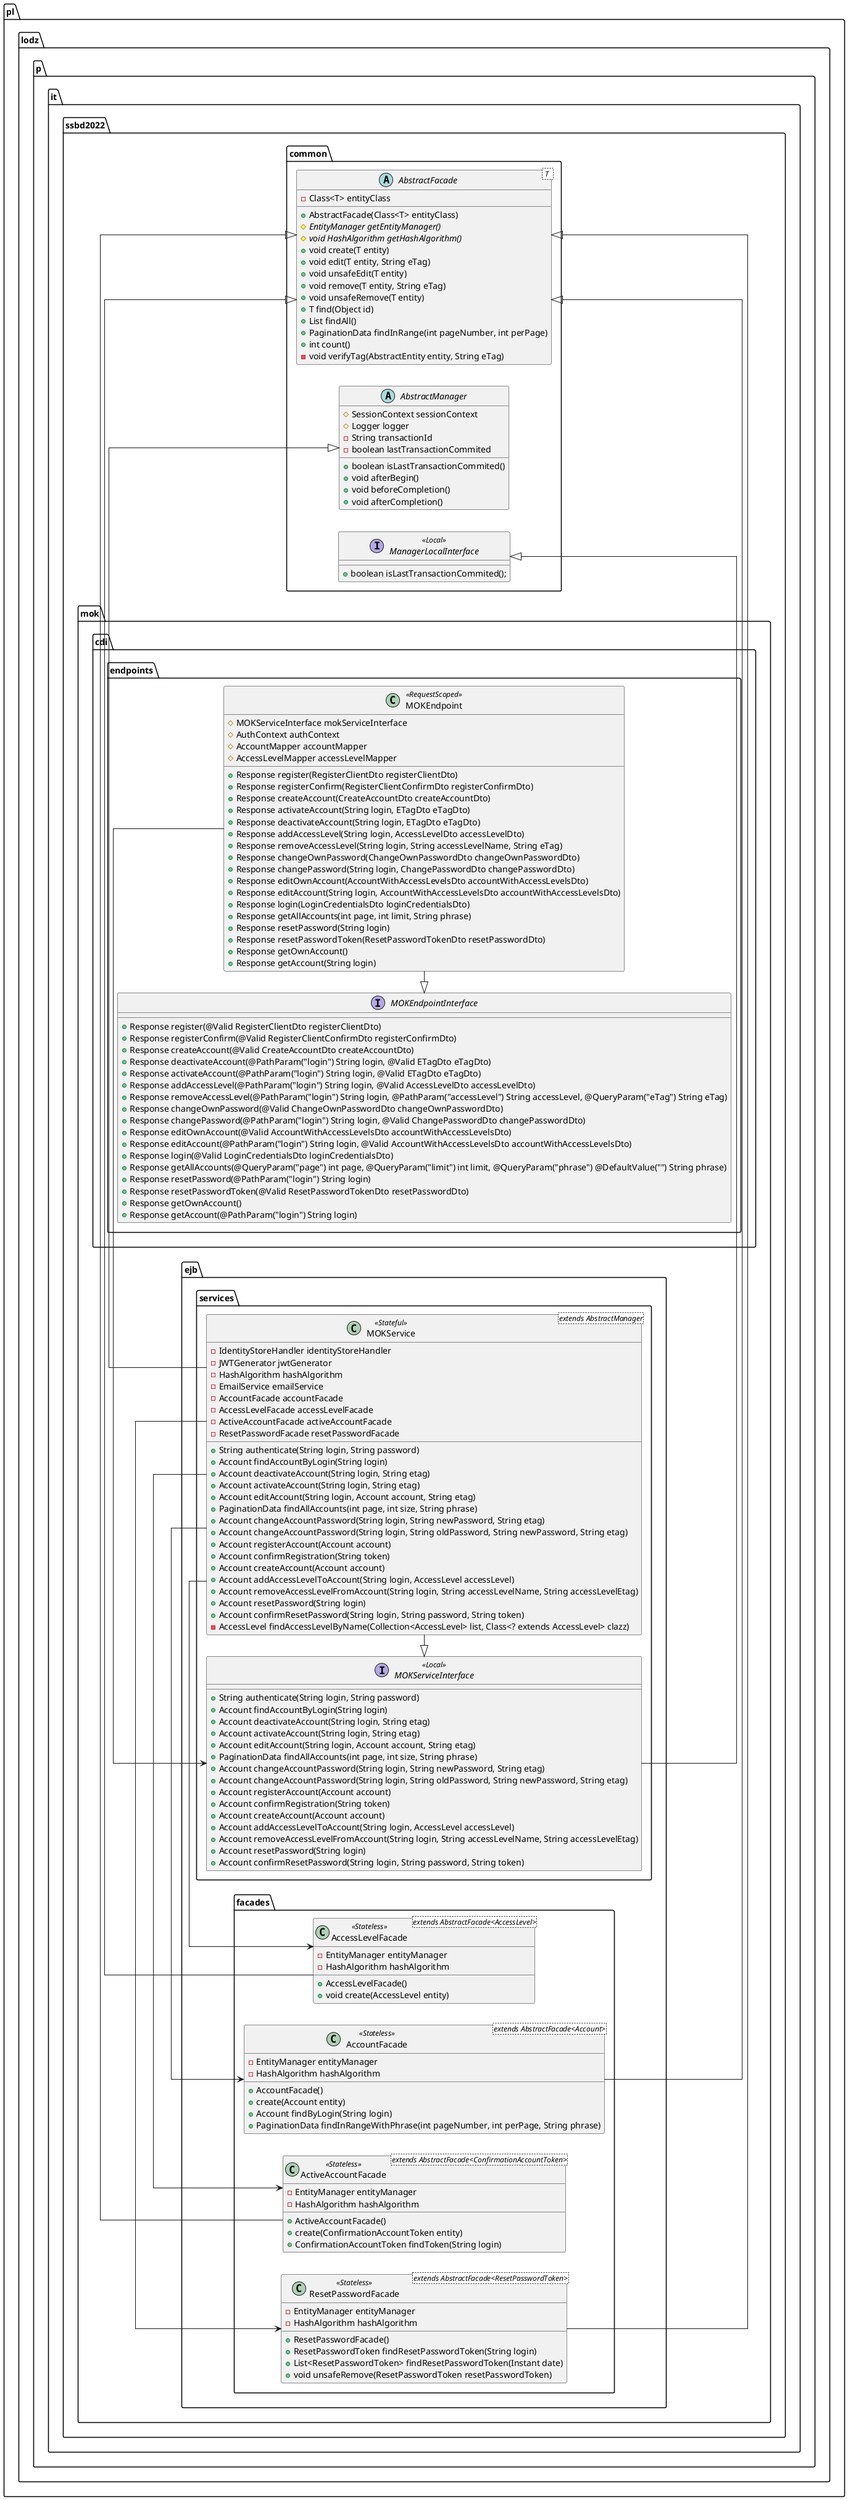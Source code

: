@startuml MOK_ejb_cdi_diagram
left to right direction
skinparam linetype ortho

package pl.lodz.p.it.ssbd2022.common {
    
    abstract class AbstractFacade< T  > {
        -Class<T> entityClass
        +AbstractFacade(Class<T> entityClass)
        #{abstract} EntityManager getEntityManager()
        #{abstract} void HashAlgorithm getHashAlgorithm()
        +void create(T entity)
        +void edit(T entity, String eTag)
        +void unsafeEdit(T entity)
        +void remove(T entity, String eTag)
        +void unsafeRemove(T entity)
        +T find(Object id)
        +List findAll()
        +PaginationData findInRange(int pageNumber, int perPage)
        +int count()
        -void verifyTag(AbstractEntity entity, String eTag)
    }

    abstract class AbstractManager {
        #SessionContext sessionContext
        #Logger logger
        -String transactionId
        -boolean lastTransactionCommited
        +boolean isLastTransactionCommited()
        +void afterBegin()
        +void beforeCompletion()
        +void afterCompletion()
    }

    interface ManagerLocalInterface <<Local>> {
        +boolean isLastTransactionCommited();
    }
}


package pl.lodz.p.it.ssbd2022.mok {
    ' ENDPOINTY
    package cdi.endpoints {
        interface MOKEndpointInterface {
            +Response register(@Valid RegisterClientDto registerClientDto)
            +Response registerConfirm(@Valid RegisterClientConfirmDto registerConfirmDto)
            +Response createAccount(@Valid CreateAccountDto createAccountDto)
            +Response deactivateAccount(@PathParam("login") String login, @Valid ETagDto eTagDto)
            +Response activateAccount(@PathParam("login") String login, @Valid ETagDto eTagDto)
            +Response addAccessLevel(@PathParam("login") String login, @Valid AccessLevelDto accessLevelDto)
            +Response removeAccessLevel(@PathParam("login") String login, @PathParam("accessLevel") String accessLevel, @QueryParam("eTag") String eTag)
            +Response changeOwnPassword(@Valid ChangeOwnPasswordDto changeOwnPasswordDto)
            +Response changePassword(@PathParam("login") String login, @Valid ChangePasswordDto changePasswordDto)
            +Response editOwnAccount(@Valid AccountWithAccessLevelsDto accountWithAccessLevelsDto)
            +Response editAccount(@PathParam("login") String login, @Valid AccountWithAccessLevelsDto accountWithAccessLevelsDto)
            +Response login(@Valid LoginCredentialsDto loginCredentialsDto)
            +Response getAllAccounts(@QueryParam("page") int page, @QueryParam("limit") int limit, @QueryParam("phrase") @DefaultValue("") String phrase)
            +Response resetPassword(@PathParam("login") String login)
            +Response resetPasswordToken(@Valid ResetPasswordTokenDto resetPasswordDto)
            +Response getOwnAccount()
            +Response getAccount(@PathParam("login") String login)
        }

        class MOKEndpoint<<RequestScoped>> {
            #MOKServiceInterface mokServiceInterface
            #AuthContext authContext
            #AccountMapper accountMapper
            #AccessLevelMapper accessLevelMapper
            +Response register(RegisterClientDto registerClientDto)
            +Response registerConfirm(RegisterClientConfirmDto registerConfirmDto)
            +Response createAccount(CreateAccountDto createAccountDto)
            +Response activateAccount(String login, ETagDto eTagDto)
            +Response deactivateAccount(String login, ETagDto eTagDto)
            +Response addAccessLevel(String login, AccessLevelDto accessLevelDto)
            +Response removeAccessLevel(String login, String accessLevelName, String eTag)
            +Response changeOwnPassword(ChangeOwnPasswordDto changeOwnPasswordDto)
            +Response changePassword(String login, ChangePasswordDto changePasswordDto)
            +Response editOwnAccount(AccountWithAccessLevelsDto accountWithAccessLevelsDto)
            +Response editAccount(String login, AccountWithAccessLevelsDto accountWithAccessLevelsDto)
            +Response login(LoginCredentialsDto loginCredentialsDto)
            +Response getAllAccounts(int page, int limit, String phrase)
            +Response resetPassword(String login)
            +Response resetPasswordToken(ResetPasswordTokenDto resetPasswordDto)
            +Response getOwnAccount()
            +Response getAccount(String login)

        }           
    }

    ' SERWISY
    package ejb.services {

        interface MOKServiceInterface <<Local>> {
            +String authenticate(String login, String password)
            +Account findAccountByLogin(String login)
            +Account deactivateAccount(String login, String etag)
            +Account activateAccount(String login, String etag)
            +Account editAccount(String login, Account account, String etag)
            +PaginationData findAllAccounts(int page, int size, String phrase)
            +Account changeAccountPassword(String login, String newPassword, String etag)
            +Account changeAccountPassword(String login, String oldPassword, String newPassword, String etag)
            +Account registerAccount(Account account)
            +Account confirmRegistration(String token)
            +Account createAccount(Account account)
            +Account addAccessLevelToAccount(String login, AccessLevel accessLevel)
            +Account removeAccessLevelFromAccount(String login, String accessLevelName, String accessLevelEtag)
            +Account resetPassword(String login)
            +Account confirmResetPassword(String login, String password, String token)
        }

        class MOKService<extends AbstractManager> <<Stateful>> {
            -IdentityStoreHandler identityStoreHandler
            -JWTGenerator jwtGenerator
            -HashAlgorithm hashAlgorithm
            -EmailService emailService
            -AccountFacade accountFacade
            -AccessLevelFacade accessLevelFacade
            -ActiveAccountFacade activeAccountFacade
            -ResetPasswordFacade resetPasswordFacade
            +String authenticate(String login, String password)
            +Account findAccountByLogin(String login)
            +Account deactivateAccount(String login, String etag)
            +Account activateAccount(String login, String etag)
            +Account editAccount(String login, Account account, String etag)
            +PaginationData findAllAccounts(int page, int size, String phrase)
            +Account changeAccountPassword(String login, String newPassword, String etag)
            +Account changeAccountPassword(String login, String oldPassword, String newPassword, String etag)
            +Account registerAccount(Account account)
            +Account confirmRegistration(String token)
            +Account createAccount(Account account)
            +Account addAccessLevelToAccount(String login, AccessLevel accessLevel)
            +Account removeAccessLevelFromAccount(String login, String accessLevelName, String accessLevelEtag)
            +Account resetPassword(String login)
            +Account confirmResetPassword(String login, String password, String token)
            -AccessLevel findAccessLevelByName(Collection<AccessLevel> list, Class<? extends AccessLevel> clazz)
        }

    }

    ' FASADY
    package ejb.facades {

        class AccessLevelFacade<extends AbstractFacade<AccessLevel>> <<Stateless>> {
            -EntityManager entityManager
            -HashAlgorithm hashAlgorithm
            +AccessLevelFacade()
            +void create(AccessLevel entity)
        }

        class AccountFacade<extends AbstractFacade<Account>> <<Stateless>> {
            -EntityManager entityManager
            -HashAlgorithm hashAlgorithm
            +AccountFacade()
            +create(Account entity)
            +Account findByLogin(String login)
            +PaginationData findInRangeWithPhrase(int pageNumber, int perPage, String phrase)
        }
        
        class ActiveAccountFacade<extends AbstractFacade<ConfirmationAccountToken>> <<Stateless>> {
            -EntityManager entityManager
            -HashAlgorithm hashAlgorithm
            +ActiveAccountFacade()
            +create(ConfirmationAccountToken entity)
            +ConfirmationAccountToken findToken(String login)
        }

        class ResetPasswordFacade<extends AbstractFacade<ResetPasswordToken>> <<Stateless>> {
            -EntityManager entityManager
            -HashAlgorithm hashAlgorithm
            +ResetPasswordFacade()
            +ResetPasswordToken findResetPasswordToken(String login)
            +List<ResetPasswordToken> findResetPasswordToken(Instant date)
            +void unsafeRemove(ResetPasswordToken resetPasswordToken)
        }

    }

    
    
}

' extend fasad
AbstractFacade <|- AccessLevelFacade
AbstractFacade <|- AccountFacade
AbstractFacade <|- ActiveAccountFacade
AbstractFacade <|- ResetPasswordFacade

' extend/implement serwis
AbstractManager <|- MOKService
ManagerLocalInterface <|- MOKServiceInterface
MOKServiceInterface <|- MOKService

' implement endpoint
MOKEndpointInterface <|- MOKEndpoint

' wykorzystanie serwisu przez endpoint
MOKEndpoint -> MOKServiceInterface

' wykorzystanie fasady przez serwis
MOKService -> AccessLevelFacade
MOKService -> AccountFacade
MOKService -> ActiveAccountFacade
MOKService -> ResetPasswordFacade


@enduml
